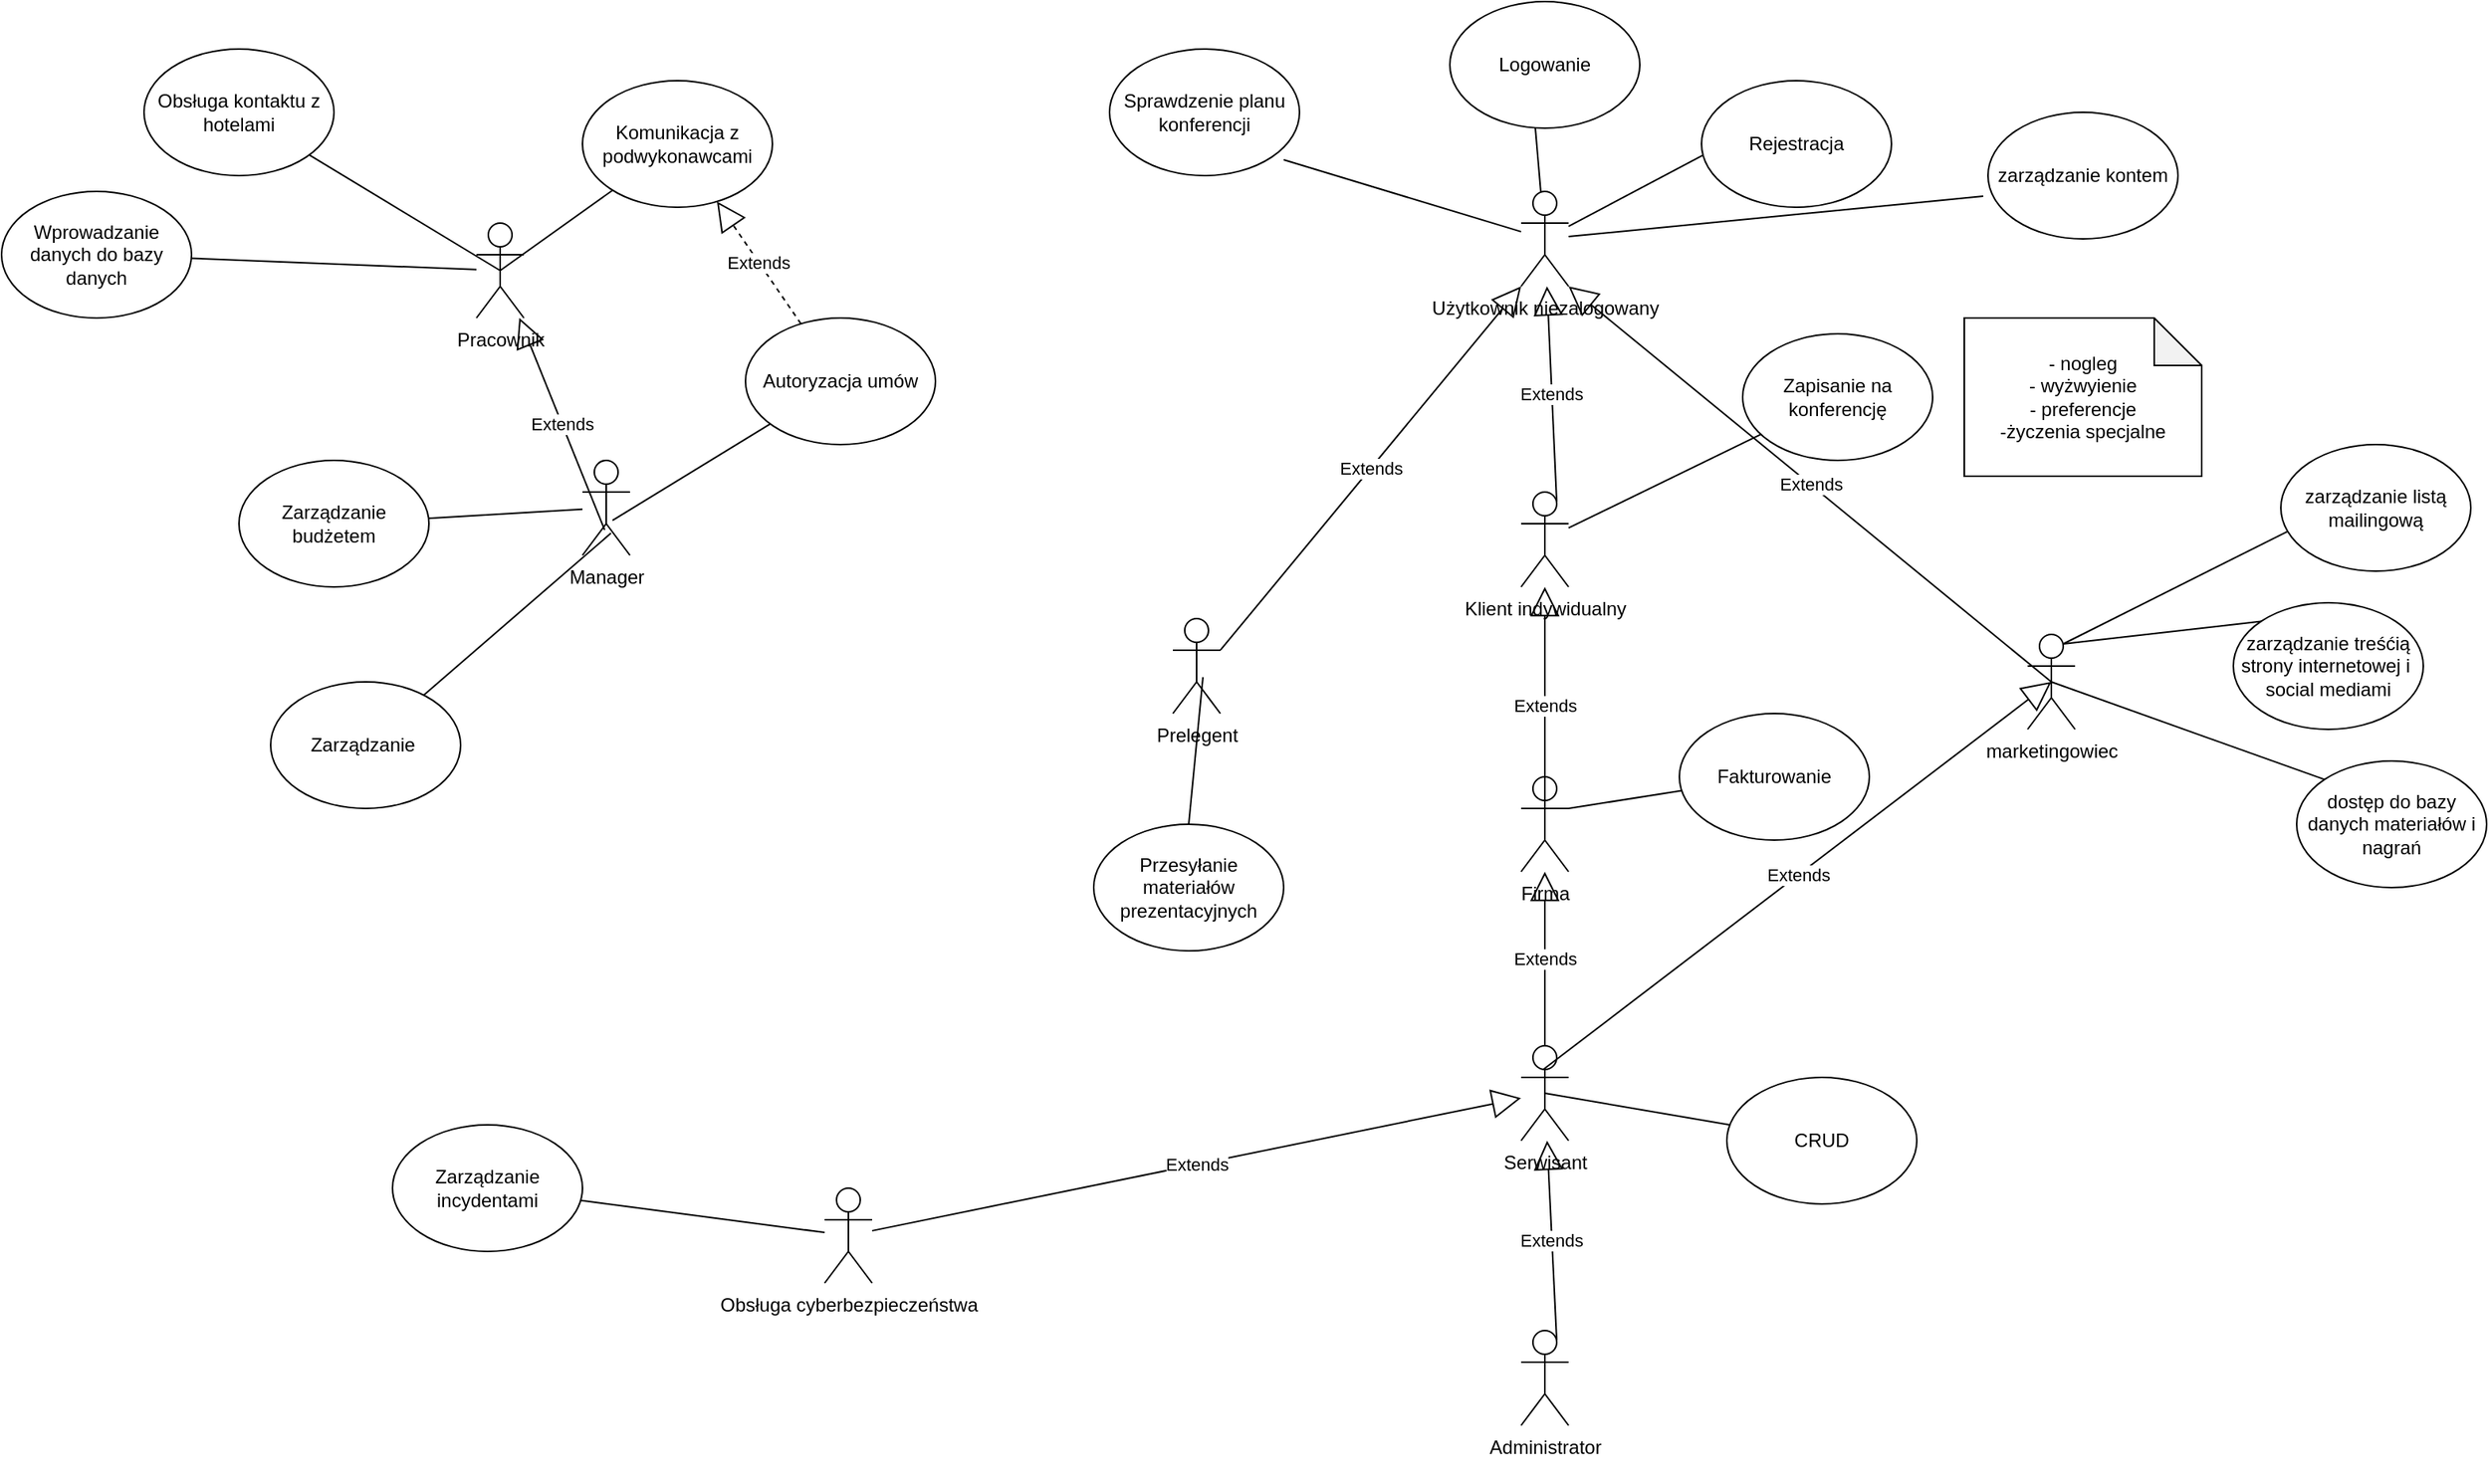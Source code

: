 <mxfile version="24.2.0" type="github">
  <diagram name="Strona-1" id="ZTD1OQce_CHS3aOQ2g6P">
    <mxGraphModel dx="2253" dy="1962" grid="1" gridSize="10" guides="1" tooltips="1" connect="1" arrows="1" fold="1" page="1" pageScale="1" pageWidth="827" pageHeight="1169" math="0" shadow="0">
      <root>
        <mxCell id="0" />
        <mxCell id="1" parent="0" />
        <mxCell id="HGWWfOPtjJ-Lnspn7ZLk-1" value="Użytkownik niezalogowany&lt;div&gt;&lt;br&gt;&lt;/div&gt;" style="shape=umlActor;verticalLabelPosition=bottom;verticalAlign=top;html=1;outlineConnect=0;" parent="1" vertex="1">
          <mxGeometry x="180" y="80" width="30" height="60" as="geometry" />
        </mxCell>
        <mxCell id="HGWWfOPtjJ-Lnspn7ZLk-2" value="Klient indywidualny&lt;div&gt;&lt;br&gt;&lt;/div&gt;" style="shape=umlActor;verticalLabelPosition=bottom;verticalAlign=top;html=1;outlineConnect=0;" parent="1" vertex="1">
          <mxGeometry x="180" y="270" width="30" height="60" as="geometry" />
        </mxCell>
        <mxCell id="HGWWfOPtjJ-Lnspn7ZLk-5" value="Logowanie" style="ellipse;whiteSpace=wrap;html=1;" parent="1" vertex="1">
          <mxGeometry x="135" y="-40" width="120" height="80" as="geometry" />
        </mxCell>
        <mxCell id="HGWWfOPtjJ-Lnspn7ZLk-6" value="" style="endArrow=none;html=1;rounded=0;entryX=0.45;entryY=1;entryDx=0;entryDy=0;entryPerimeter=0;" parent="1" source="HGWWfOPtjJ-Lnspn7ZLk-1" target="HGWWfOPtjJ-Lnspn7ZLk-5" edge="1">
          <mxGeometry width="50" height="50" relative="1" as="geometry">
            <mxPoint x="390" y="430" as="sourcePoint" />
            <mxPoint x="440" y="380" as="targetPoint" />
          </mxGeometry>
        </mxCell>
        <mxCell id="HGWWfOPtjJ-Lnspn7ZLk-7" value="Sprawdzenie planu konferencji" style="ellipse;whiteSpace=wrap;html=1;" parent="1" vertex="1">
          <mxGeometry x="-80" y="-10" width="120" height="80" as="geometry" />
        </mxCell>
        <mxCell id="HGWWfOPtjJ-Lnspn7ZLk-8" value="" style="endArrow=none;html=1;rounded=0;entryX=0.917;entryY=0.875;entryDx=0;entryDy=0;entryPerimeter=0;" parent="1" source="HGWWfOPtjJ-Lnspn7ZLk-1" target="HGWWfOPtjJ-Lnspn7ZLk-7" edge="1">
          <mxGeometry width="50" height="50" relative="1" as="geometry">
            <mxPoint x="390" y="170" as="sourcePoint" />
            <mxPoint x="440" y="120" as="targetPoint" />
          </mxGeometry>
        </mxCell>
        <mxCell id="p66r3XNHIchuo8WC5JSu-1" value="Rejestracja" style="ellipse;whiteSpace=wrap;html=1;" vertex="1" parent="1">
          <mxGeometry x="294" y="10" width="120" height="80" as="geometry" />
        </mxCell>
        <mxCell id="p66r3XNHIchuo8WC5JSu-2" value="" style="endArrow=none;html=1;rounded=0;entryX=0.008;entryY=0.588;entryDx=0;entryDy=0;entryPerimeter=0;" edge="1" parent="1" source="HGWWfOPtjJ-Lnspn7ZLk-1" target="p66r3XNHIchuo8WC5JSu-1">
          <mxGeometry width="50" height="50" relative="1" as="geometry">
            <mxPoint x="580" y="320" as="sourcePoint" />
            <mxPoint x="630" y="270" as="targetPoint" />
          </mxGeometry>
        </mxCell>
        <mxCell id="p66r3XNHIchuo8WC5JSu-7" value="Extends" style="endArrow=block;endSize=16;endFill=0;html=1;rounded=0;exitX=0.75;exitY=0.1;exitDx=0;exitDy=0;exitPerimeter=0;" edge="1" parent="1" source="HGWWfOPtjJ-Lnspn7ZLk-2" target="HGWWfOPtjJ-Lnspn7ZLk-1">
          <mxGeometry width="160" relative="1" as="geometry">
            <mxPoint x="520" y="300" as="sourcePoint" />
            <mxPoint x="680" y="300" as="targetPoint" />
          </mxGeometry>
        </mxCell>
        <mxCell id="p66r3XNHIchuo8WC5JSu-8" value="Zapisanie na konferencję" style="ellipse;whiteSpace=wrap;html=1;" vertex="1" parent="1">
          <mxGeometry x="320" y="170" width="120" height="80" as="geometry" />
        </mxCell>
        <mxCell id="p66r3XNHIchuo8WC5JSu-10" value="" style="endArrow=none;html=1;rounded=0;" edge="1" parent="1" source="p66r3XNHIchuo8WC5JSu-8" target="HGWWfOPtjJ-Lnspn7ZLk-2">
          <mxGeometry width="50" height="50" relative="1" as="geometry">
            <mxPoint x="580" y="320" as="sourcePoint" />
            <mxPoint x="630" y="270" as="targetPoint" />
          </mxGeometry>
        </mxCell>
        <mxCell id="p66r3XNHIchuo8WC5JSu-12" value="&lt;div&gt;Firma&lt;/div&gt;" style="shape=umlActor;verticalLabelPosition=bottom;verticalAlign=top;html=1;outlineConnect=0;" vertex="1" parent="1">
          <mxGeometry x="180" y="450" width="30" height="60" as="geometry" />
        </mxCell>
        <mxCell id="p66r3XNHIchuo8WC5JSu-14" value="Fakturowanie" style="ellipse;whiteSpace=wrap;html=1;" vertex="1" parent="1">
          <mxGeometry x="280" y="410" width="120" height="80" as="geometry" />
        </mxCell>
        <mxCell id="p66r3XNHIchuo8WC5JSu-15" value="&lt;div&gt;Prelegent&lt;/div&gt;" style="shape=umlActor;verticalLabelPosition=bottom;verticalAlign=top;html=1;outlineConnect=0;" vertex="1" parent="1">
          <mxGeometry x="-40" y="350" width="30" height="60" as="geometry" />
        </mxCell>
        <mxCell id="p66r3XNHIchuo8WC5JSu-19" value="Extends" style="endArrow=block;endSize=16;endFill=0;html=1;rounded=0;exitX=0.5;exitY=0.5;exitDx=0;exitDy=0;exitPerimeter=0;" edge="1" parent="1" source="p66r3XNHIchuo8WC5JSu-12" target="HGWWfOPtjJ-Lnspn7ZLk-2">
          <mxGeometry width="160" relative="1" as="geometry">
            <mxPoint x="520" y="350" as="sourcePoint" />
            <mxPoint x="680" y="350" as="targetPoint" />
          </mxGeometry>
        </mxCell>
        <mxCell id="p66r3XNHIchuo8WC5JSu-20" value="" style="endArrow=none;html=1;rounded=0;exitX=1;exitY=0.333;exitDx=0;exitDy=0;exitPerimeter=0;" edge="1" parent="1" source="p66r3XNHIchuo8WC5JSu-12" target="p66r3XNHIchuo8WC5JSu-14">
          <mxGeometry width="50" height="50" relative="1" as="geometry">
            <mxPoint x="580" y="380" as="sourcePoint" />
            <mxPoint x="630" y="330" as="targetPoint" />
          </mxGeometry>
        </mxCell>
        <mxCell id="p66r3XNHIchuo8WC5JSu-21" value="- nogleg&lt;div&gt;- wyżwyienie&lt;/div&gt;&lt;div&gt;- preferencje&lt;/div&gt;&lt;div&gt;-życzenia specjalne&lt;/div&gt;" style="shape=note;whiteSpace=wrap;html=1;backgroundOutline=1;darkOpacity=0.05;" vertex="1" parent="1">
          <mxGeometry x="460" y="160" width="150" height="100" as="geometry" />
        </mxCell>
        <mxCell id="p66r3XNHIchuo8WC5JSu-22" value="zarządzanie kontem" style="ellipse;whiteSpace=wrap;html=1;" vertex="1" parent="1">
          <mxGeometry x="475" y="30" width="120" height="80" as="geometry" />
        </mxCell>
        <mxCell id="p66r3XNHIchuo8WC5JSu-23" value="" style="endArrow=none;html=1;rounded=0;entryX=-0.025;entryY=0.663;entryDx=0;entryDy=0;entryPerimeter=0;" edge="1" parent="1" source="HGWWfOPtjJ-Lnspn7ZLk-1" target="p66r3XNHIchuo8WC5JSu-22">
          <mxGeometry width="50" height="50" relative="1" as="geometry">
            <mxPoint x="425" y="130" as="sourcePoint" />
            <mxPoint x="475" y="80" as="targetPoint" />
          </mxGeometry>
        </mxCell>
        <mxCell id="p66r3XNHIchuo8WC5JSu-24" value="Serwisant" style="shape=umlActor;verticalLabelPosition=bottom;verticalAlign=top;html=1;outlineConnect=0;" vertex="1" parent="1">
          <mxGeometry x="180" y="620" width="30" height="60" as="geometry" />
        </mxCell>
        <mxCell id="p66r3XNHIchuo8WC5JSu-25" value="Administrator&lt;div&gt;&lt;br&gt;&lt;/div&gt;" style="shape=umlActor;verticalLabelPosition=bottom;verticalAlign=top;html=1;outlineConnect=0;" vertex="1" parent="1">
          <mxGeometry x="180" y="800" width="30" height="60" as="geometry" />
        </mxCell>
        <mxCell id="p66r3XNHIchuo8WC5JSu-30" value="Extends" style="endArrow=block;endSize=16;endFill=0;html=1;rounded=0;exitX=0.75;exitY=0.1;exitDx=0;exitDy=0;exitPerimeter=0;" edge="1" parent="1" source="p66r3XNHIchuo8WC5JSu-25" target="p66r3XNHIchuo8WC5JSu-24">
          <mxGeometry width="160" relative="1" as="geometry">
            <mxPoint x="140" y="780" as="sourcePoint" />
            <mxPoint x="300" y="780" as="targetPoint" />
          </mxGeometry>
        </mxCell>
        <mxCell id="p66r3XNHIchuo8WC5JSu-31" value="Extends" style="endArrow=block;endSize=16;endFill=0;html=1;rounded=0;" edge="1" parent="1" source="p66r3XNHIchuo8WC5JSu-24" target="p66r3XNHIchuo8WC5JSu-12">
          <mxGeometry width="160" relative="1" as="geometry">
            <mxPoint x="20" y="660" as="sourcePoint" />
            <mxPoint x="180" y="660" as="targetPoint" />
          </mxGeometry>
        </mxCell>
        <mxCell id="p66r3XNHIchuo8WC5JSu-32" value="CRUD" style="ellipse;whiteSpace=wrap;html=1;" vertex="1" parent="1">
          <mxGeometry x="310" y="640" width="120" height="80" as="geometry" />
        </mxCell>
        <mxCell id="p66r3XNHIchuo8WC5JSu-33" value="" style="endArrow=none;html=1;rounded=0;exitX=0.5;exitY=0.5;exitDx=0;exitDy=0;exitPerimeter=0;" edge="1" parent="1" source="p66r3XNHIchuo8WC5JSu-24" target="p66r3XNHIchuo8WC5JSu-32">
          <mxGeometry width="50" height="50" relative="1" as="geometry">
            <mxPoint x="250" y="690" as="sourcePoint" />
            <mxPoint x="300" y="640" as="targetPoint" />
          </mxGeometry>
        </mxCell>
        <mxCell id="p66r3XNHIchuo8WC5JSu-34" value="Przesyłanie materiałów prezentacyjnych" style="ellipse;whiteSpace=wrap;html=1;" vertex="1" parent="1">
          <mxGeometry x="-90" y="480" width="120" height="80" as="geometry" />
        </mxCell>
        <mxCell id="p66r3XNHIchuo8WC5JSu-35" value="Extends" style="endArrow=block;endSize=16;endFill=0;html=1;rounded=0;exitX=1;exitY=0.333;exitDx=0;exitDy=0;exitPerimeter=0;entryX=0;entryY=1;entryDx=0;entryDy=0;entryPerimeter=0;" edge="1" parent="1" source="p66r3XNHIchuo8WC5JSu-15" target="HGWWfOPtjJ-Lnspn7ZLk-1">
          <mxGeometry width="160" relative="1" as="geometry">
            <mxPoint x="520" y="480" as="sourcePoint" />
            <mxPoint x="680" y="480" as="targetPoint" />
          </mxGeometry>
        </mxCell>
        <mxCell id="p66r3XNHIchuo8WC5JSu-36" value="" style="endArrow=none;html=1;rounded=0;entryX=0.633;entryY=0.617;entryDx=0;entryDy=0;entryPerimeter=0;exitX=0.5;exitY=0;exitDx=0;exitDy=0;" edge="1" parent="1" source="p66r3XNHIchuo8WC5JSu-34" target="p66r3XNHIchuo8WC5JSu-15">
          <mxGeometry width="50" height="50" relative="1" as="geometry">
            <mxPoint x="580" y="500" as="sourcePoint" />
            <mxPoint x="630" y="450" as="targetPoint" />
          </mxGeometry>
        </mxCell>
        <mxCell id="p66r3XNHIchuo8WC5JSu-37" value="marketingowiec" style="shape=umlActor;verticalLabelPosition=bottom;verticalAlign=top;html=1;outlineConnect=0;" vertex="1" parent="1">
          <mxGeometry x="500" y="360" width="30" height="60" as="geometry" />
        </mxCell>
        <mxCell id="p66r3XNHIchuo8WC5JSu-39" value="Extends" style="endArrow=block;endSize=16;endFill=0;html=1;rounded=0;entryX=1;entryY=1;entryDx=0;entryDy=0;entryPerimeter=0;exitX=0.5;exitY=0.5;exitDx=0;exitDy=0;exitPerimeter=0;" edge="1" parent="1" source="p66r3XNHIchuo8WC5JSu-37" target="HGWWfOPtjJ-Lnspn7ZLk-1">
          <mxGeometry width="160" relative="1" as="geometry">
            <mxPoint x="520" y="350" as="sourcePoint" />
            <mxPoint x="680" y="350" as="targetPoint" />
          </mxGeometry>
        </mxCell>
        <mxCell id="p66r3XNHIchuo8WC5JSu-40" value="zarządzanie treśćią strony internetowej i&amp;nbsp; social mediami" style="ellipse;whiteSpace=wrap;html=1;" vertex="1" parent="1">
          <mxGeometry x="630" y="340" width="120" height="80" as="geometry" />
        </mxCell>
        <mxCell id="p66r3XNHIchuo8WC5JSu-41" value="" style="endArrow=none;html=1;rounded=0;exitX=0.75;exitY=0.1;exitDx=0;exitDy=0;exitPerimeter=0;entryX=0;entryY=0;entryDx=0;entryDy=0;" edge="1" parent="1" source="p66r3XNHIchuo8WC5JSu-37" target="p66r3XNHIchuo8WC5JSu-40">
          <mxGeometry width="50" height="50" relative="1" as="geometry">
            <mxPoint x="580" y="380" as="sourcePoint" />
            <mxPoint x="630" y="330" as="targetPoint" />
          </mxGeometry>
        </mxCell>
        <mxCell id="p66r3XNHIchuo8WC5JSu-43" value="dostęp do bazy danych materiałów i nagrań" style="ellipse;whiteSpace=wrap;html=1;" vertex="1" parent="1">
          <mxGeometry x="670" y="440" width="120" height="80" as="geometry" />
        </mxCell>
        <mxCell id="p66r3XNHIchuo8WC5JSu-44" value="" style="endArrow=none;html=1;rounded=0;exitX=0.5;exitY=0.5;exitDx=0;exitDy=0;exitPerimeter=0;entryX=0;entryY=0;entryDx=0;entryDy=0;" edge="1" parent="1" source="p66r3XNHIchuo8WC5JSu-37" target="p66r3XNHIchuo8WC5JSu-43">
          <mxGeometry width="50" height="50" relative="1" as="geometry">
            <mxPoint x="580" y="380" as="sourcePoint" />
            <mxPoint x="630" y="330" as="targetPoint" />
          </mxGeometry>
        </mxCell>
        <mxCell id="p66r3XNHIchuo8WC5JSu-45" value="zarządzanie listą mailingową" style="ellipse;whiteSpace=wrap;html=1;" vertex="1" parent="1">
          <mxGeometry x="660" y="240" width="120" height="80" as="geometry" />
        </mxCell>
        <mxCell id="p66r3XNHIchuo8WC5JSu-46" value="" style="endArrow=none;html=1;rounded=0;entryX=0.033;entryY=0.688;entryDx=0;entryDy=0;entryPerimeter=0;exitX=0.75;exitY=0.1;exitDx=0;exitDy=0;exitPerimeter=0;" edge="1" parent="1" source="p66r3XNHIchuo8WC5JSu-37" target="p66r3XNHIchuo8WC5JSu-45">
          <mxGeometry width="50" height="50" relative="1" as="geometry">
            <mxPoint x="580" y="380" as="sourcePoint" />
            <mxPoint x="630" y="330" as="targetPoint" />
          </mxGeometry>
        </mxCell>
        <mxCell id="p66r3XNHIchuo8WC5JSu-47" value="Extends" style="endArrow=block;endSize=16;endFill=0;html=1;rounded=0;entryX=0.5;entryY=0.5;entryDx=0;entryDy=0;entryPerimeter=0;exitX=0.467;exitY=0.25;exitDx=0;exitDy=0;exitPerimeter=0;" edge="1" parent="1" source="p66r3XNHIchuo8WC5JSu-24" target="p66r3XNHIchuo8WC5JSu-37">
          <mxGeometry width="160" relative="1" as="geometry">
            <mxPoint x="520" y="720" as="sourcePoint" />
            <mxPoint x="680" y="720" as="targetPoint" />
          </mxGeometry>
        </mxCell>
        <mxCell id="p66r3XNHIchuo8WC5JSu-48" value="Manager" style="shape=umlActor;verticalLabelPosition=bottom;verticalAlign=top;html=1;" vertex="1" parent="1">
          <mxGeometry x="-413" y="250" width="30" height="60" as="geometry" />
        </mxCell>
        <mxCell id="p66r3XNHIchuo8WC5JSu-50" value="Zarządzanie budżetem" style="ellipse;whiteSpace=wrap;html=1;" vertex="1" parent="1">
          <mxGeometry x="-630" y="250" width="120" height="80" as="geometry" />
        </mxCell>
        <mxCell id="p66r3XNHIchuo8WC5JSu-51" value="" style="endArrow=none;html=1;rounded=0;" edge="1" parent="1" source="p66r3XNHIchuo8WC5JSu-50" target="p66r3XNHIchuo8WC5JSu-48">
          <mxGeometry width="50" height="50" relative="1" as="geometry">
            <mxPoint x="-110" y="400" as="sourcePoint" />
            <mxPoint x="-60" y="350" as="targetPoint" />
          </mxGeometry>
        </mxCell>
        <mxCell id="p66r3XNHIchuo8WC5JSu-52" value="Zarządzanie&amp;nbsp;" style="ellipse;whiteSpace=wrap;html=1;" vertex="1" parent="1">
          <mxGeometry x="-610" y="390" width="120" height="80" as="geometry" />
        </mxCell>
        <mxCell id="p66r3XNHIchuo8WC5JSu-53" value="Pracownik" style="shape=umlActor;verticalLabelPosition=bottom;verticalAlign=top;html=1;outlineConnect=0;" vertex="1" parent="1">
          <mxGeometry x="-480" y="100" width="30" height="60" as="geometry" />
        </mxCell>
        <mxCell id="p66r3XNHIchuo8WC5JSu-54" value="Obsługa kontaktu z hotelami" style="ellipse;whiteSpace=wrap;html=1;" vertex="1" parent="1">
          <mxGeometry x="-690" y="-10" width="120" height="80" as="geometry" />
        </mxCell>
        <mxCell id="p66r3XNHIchuo8WC5JSu-55" value="Wprowadzanie danych do bazy danych" style="ellipse;whiteSpace=wrap;html=1;" vertex="1" parent="1">
          <mxGeometry x="-780" y="80" width="120" height="80" as="geometry" />
        </mxCell>
        <mxCell id="p66r3XNHIchuo8WC5JSu-56" value="" style="endArrow=none;html=1;rounded=0;" edge="1" parent="1" source="p66r3XNHIchuo8WC5JSu-55" target="p66r3XNHIchuo8WC5JSu-53">
          <mxGeometry width="50" height="50" relative="1" as="geometry">
            <mxPoint x="-150" y="400" as="sourcePoint" />
            <mxPoint x="-100" y="350" as="targetPoint" />
          </mxGeometry>
        </mxCell>
        <mxCell id="p66r3XNHIchuo8WC5JSu-57" value="" style="endArrow=none;html=1;rounded=0;exitX=0.5;exitY=0.5;exitDx=0;exitDy=0;exitPerimeter=0;" edge="1" parent="1" source="p66r3XNHIchuo8WC5JSu-53" target="p66r3XNHIchuo8WC5JSu-54">
          <mxGeometry width="50" height="50" relative="1" as="geometry">
            <mxPoint x="-360" y="160" as="sourcePoint" />
            <mxPoint x="-310" y="110" as="targetPoint" />
          </mxGeometry>
        </mxCell>
        <mxCell id="p66r3XNHIchuo8WC5JSu-58" value="Komunikacja z podwykonawcami" style="ellipse;whiteSpace=wrap;html=1;" vertex="1" parent="1">
          <mxGeometry x="-413" y="10" width="120" height="80" as="geometry" />
        </mxCell>
        <mxCell id="p66r3XNHIchuo8WC5JSu-59" value="" style="endArrow=none;html=1;rounded=0;exitX=0.5;exitY=0.5;exitDx=0;exitDy=0;exitPerimeter=0;" edge="1" parent="1" source="p66r3XNHIchuo8WC5JSu-53" target="p66r3XNHIchuo8WC5JSu-58">
          <mxGeometry width="50" height="50" relative="1" as="geometry">
            <mxPoint x="-150" y="400" as="sourcePoint" />
            <mxPoint x="-100" y="350" as="targetPoint" />
          </mxGeometry>
        </mxCell>
        <mxCell id="p66r3XNHIchuo8WC5JSu-60" value="Autoryzacja umów" style="ellipse;whiteSpace=wrap;html=1;" vertex="1" parent="1">
          <mxGeometry x="-310" y="160" width="120" height="80" as="geometry" />
        </mxCell>
        <mxCell id="p66r3XNHIchuo8WC5JSu-61" value="Extends" style="endArrow=block;endSize=16;endFill=0;html=1;rounded=0;dashed=1;" edge="1" parent="1" source="p66r3XNHIchuo8WC5JSu-60" target="p66r3XNHIchuo8WC5JSu-58">
          <mxGeometry width="160" relative="1" as="geometry">
            <mxPoint x="-210" y="370" as="sourcePoint" />
            <mxPoint x="-50" y="370" as="targetPoint" />
          </mxGeometry>
        </mxCell>
        <mxCell id="p66r3XNHIchuo8WC5JSu-62" value="" style="endArrow=none;html=1;rounded=0;exitX=0.633;exitY=0.633;exitDx=0;exitDy=0;exitPerimeter=0;" edge="1" parent="1" source="p66r3XNHIchuo8WC5JSu-48" target="p66r3XNHIchuo8WC5JSu-60">
          <mxGeometry width="50" height="50" relative="1" as="geometry">
            <mxPoint x="-150" y="400" as="sourcePoint" />
            <mxPoint x="-100" y="350" as="targetPoint" />
          </mxGeometry>
        </mxCell>
        <mxCell id="p66r3XNHIchuo8WC5JSu-63" value="" style="endArrow=none;html=1;rounded=0;entryX=0.6;entryY=0.767;entryDx=0;entryDy=0;entryPerimeter=0;" edge="1" parent="1" source="p66r3XNHIchuo8WC5JSu-52" target="p66r3XNHIchuo8WC5JSu-48">
          <mxGeometry width="50" height="50" relative="1" as="geometry">
            <mxPoint x="-210" y="310" as="sourcePoint" />
            <mxPoint x="-160" y="260" as="targetPoint" />
          </mxGeometry>
        </mxCell>
        <mxCell id="p66r3XNHIchuo8WC5JSu-64" value="Extends" style="endArrow=block;endSize=16;endFill=0;html=1;rounded=0;exitX=0.467;exitY=0.733;exitDx=0;exitDy=0;exitPerimeter=0;" edge="1" parent="1" source="p66r3XNHIchuo8WC5JSu-48" target="p66r3XNHIchuo8WC5JSu-53">
          <mxGeometry width="160" relative="1" as="geometry">
            <mxPoint x="-260" y="280" as="sourcePoint" />
            <mxPoint x="-100" y="280" as="targetPoint" />
          </mxGeometry>
        </mxCell>
        <mxCell id="p66r3XNHIchuo8WC5JSu-65" value="Obsługa cyberbezpieczeństwa" style="shape=umlActor;verticalLabelPosition=bottom;verticalAlign=top;html=1;outlineConnect=0;" vertex="1" parent="1">
          <mxGeometry x="-260" y="710" width="30" height="60" as="geometry" />
        </mxCell>
        <mxCell id="p66r3XNHIchuo8WC5JSu-66" value="Extends" style="endArrow=block;endSize=16;endFill=0;html=1;rounded=0;" edge="1" parent="1" source="p66r3XNHIchuo8WC5JSu-65" target="p66r3XNHIchuo8WC5JSu-24">
          <mxGeometry width="160" relative="1" as="geometry">
            <mxPoint x="-90" y="620" as="sourcePoint" />
            <mxPoint x="70" y="620" as="targetPoint" />
          </mxGeometry>
        </mxCell>
        <mxCell id="p66r3XNHIchuo8WC5JSu-67" value="Zarządzanie incydentami" style="ellipse;whiteSpace=wrap;html=1;" vertex="1" parent="1">
          <mxGeometry x="-533" y="670" width="120" height="80" as="geometry" />
        </mxCell>
        <mxCell id="p66r3XNHIchuo8WC5JSu-68" value="" style="endArrow=none;html=1;rounded=0;" edge="1" parent="1" source="p66r3XNHIchuo8WC5JSu-65" target="p66r3XNHIchuo8WC5JSu-67">
          <mxGeometry width="50" height="50" relative="1" as="geometry">
            <mxPoint x="-40" y="640" as="sourcePoint" />
            <mxPoint x="10" y="590" as="targetPoint" />
          </mxGeometry>
        </mxCell>
      </root>
    </mxGraphModel>
  </diagram>
</mxfile>
